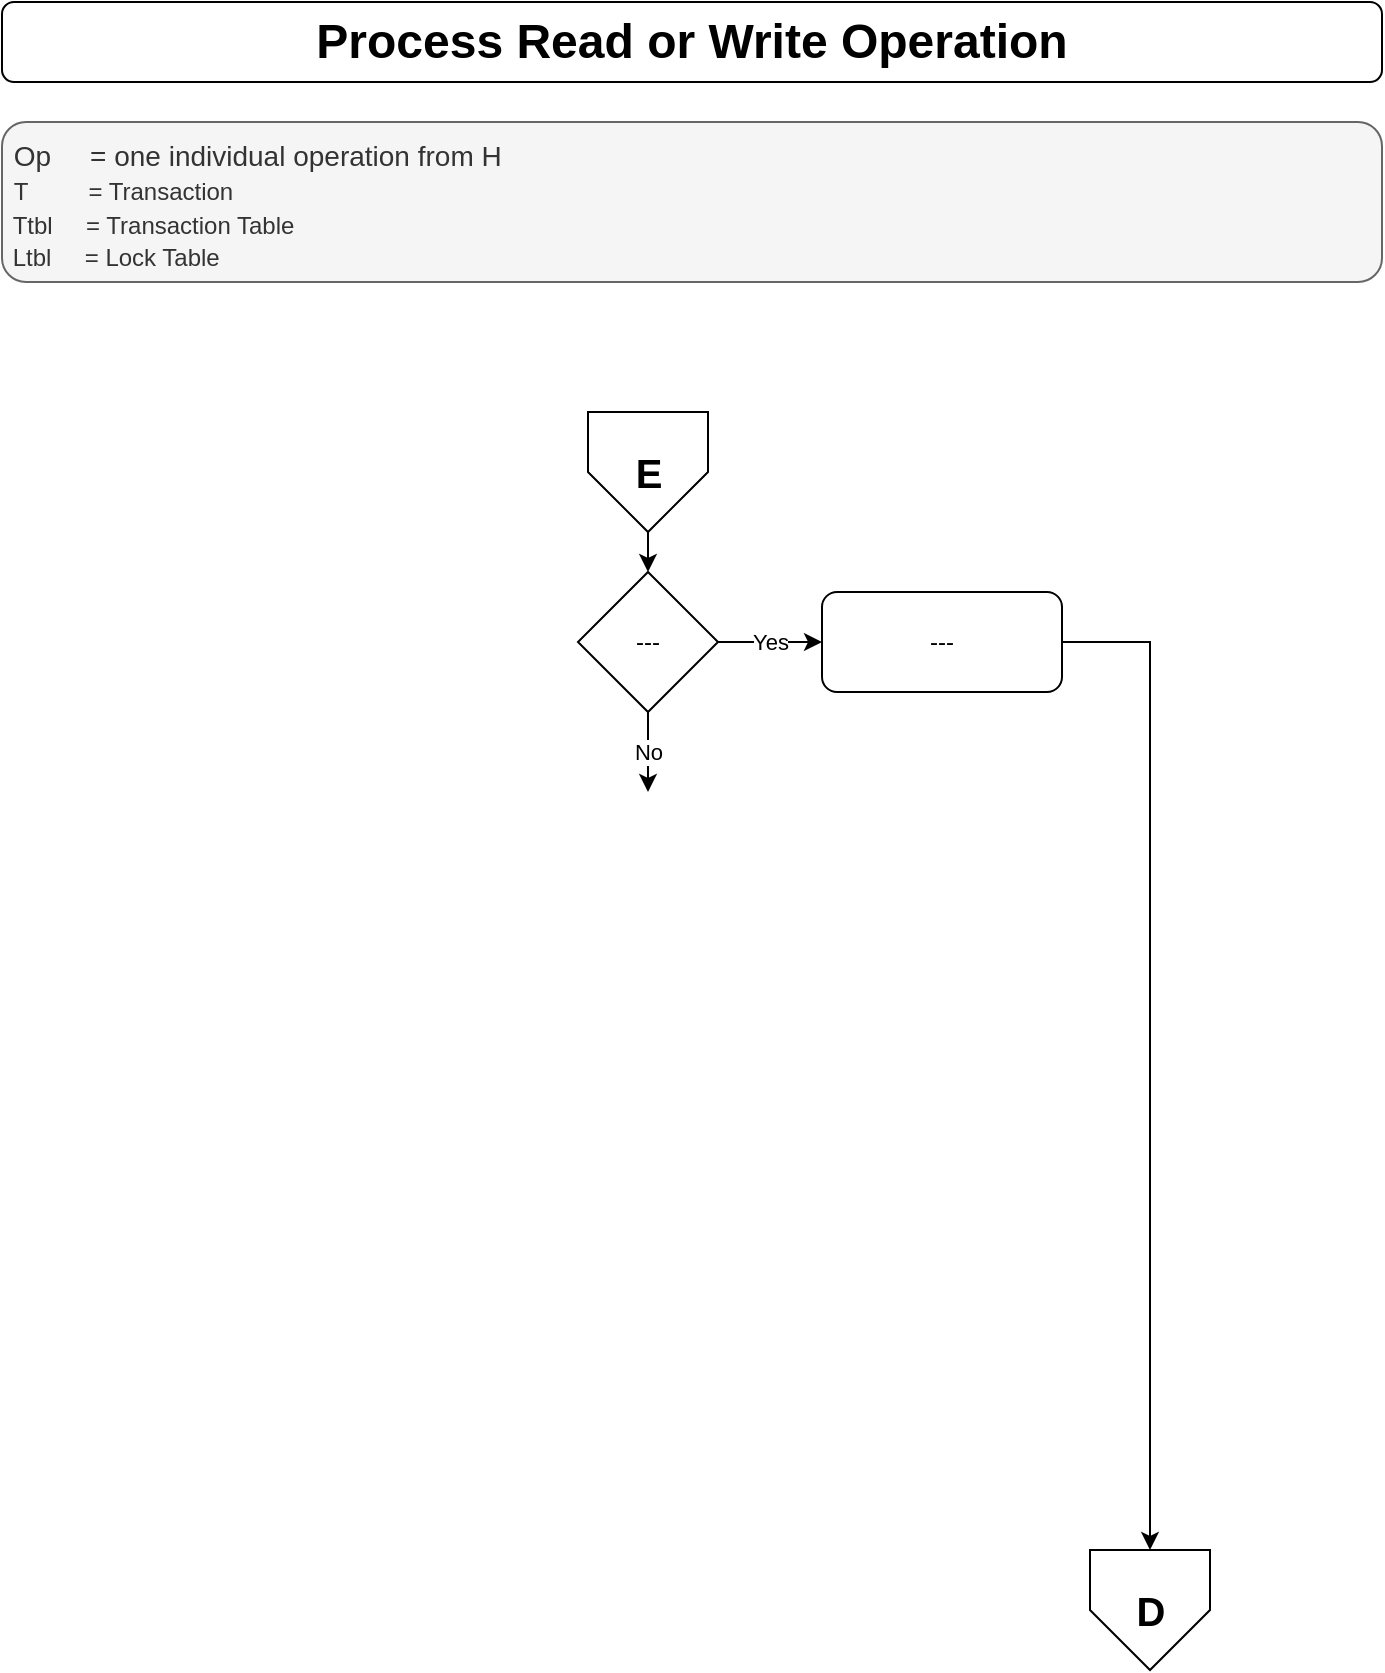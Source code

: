 <mxfile version="13.9.7" type="github">
  <diagram id="C5RBs43oDa-KdzZeNtuy" name="Page-1">
    <mxGraphModel dx="831" dy="515" grid="1" gridSize="10" guides="1" tooltips="1" connect="1" arrows="1" fold="1" page="1" pageScale="1" pageWidth="827" pageHeight="1169" math="0" shadow="0">
      <root>
        <mxCell id="WIyWlLk6GJQsqaUBKTNV-0" />
        <mxCell id="WIyWlLk6GJQsqaUBKTNV-1" parent="WIyWlLk6GJQsqaUBKTNV-0" />
        <mxCell id="MxyfuENbYduMKJOF5cX6-17" value="Process Read or Write Operation" style="rounded=1;whiteSpace=wrap;html=1;fontSize=24;glass=0;strokeWidth=1;shadow=0;fontStyle=1" parent="WIyWlLk6GJQsqaUBKTNV-1" vertex="1">
          <mxGeometry x="80" y="40" width="690" height="40" as="geometry" />
        </mxCell>
        <mxCell id="MxyfuENbYduMKJOF5cX6-45" value="&amp;nbsp;Op&amp;nbsp; &amp;nbsp; &amp;nbsp;= one individual operation from H&lt;br&gt;&amp;nbsp;&lt;span style=&quot;text-align: center ; font-size: 12px&quot;&gt;&lt;font style=&quot;font-size: 12px&quot;&gt;T&amp;nbsp; &amp;nbsp; &amp;nbsp; &amp;nbsp; &amp;nbsp;= Transaction&lt;br&gt;&amp;nbsp;Ttbl&amp;nbsp; &amp;nbsp; &amp;nbsp;= Transaction Table&lt;br&gt;&amp;nbsp;Ltbl&amp;nbsp; &amp;nbsp; &amp;nbsp;= Lock Table&lt;br&gt;&lt;/font&gt;&lt;/span&gt;" style="text;html=1;align=left;verticalAlign=top;whiteSpace=wrap;rounded=1;fontSize=14;labelBorderColor=none;spacingTop=2;spacingLeft=0;spacingBottom=0;spacingRight=0;spacing=2;perimeterSpacing=0;strokeWidth=1;labelPadding=-1;fillColor=#f5f5f5;strokeColor=#666666;fontColor=#333333;" parent="WIyWlLk6GJQsqaUBKTNV-1" vertex="1">
          <mxGeometry x="80" y="100" width="690" height="80" as="geometry" />
        </mxCell>
        <mxCell id="b_4wLnTa9Ot5EjCLIlPe-1" value="E" style="verticalLabelPosition=middle;verticalAlign=middle;html=1;shape=offPageConnector;rounded=0;size=0.5;labelPosition=center;align=center;fontSize=20;fontStyle=1" parent="WIyWlLk6GJQsqaUBKTNV-1" vertex="1">
          <mxGeometry x="373" y="245" width="60" height="60" as="geometry" />
        </mxCell>
        <mxCell id="P3ikQWSBlR8Jcj2DVICu-0" value="---" style="rhombus;whiteSpace=wrap;html=1;container=0;" parent="WIyWlLk6GJQsqaUBKTNV-1" vertex="1">
          <mxGeometry x="368" y="325" width="70" height="70" as="geometry" />
        </mxCell>
        <mxCell id="P3ikQWSBlR8Jcj2DVICu-1" style="edgeStyle=orthogonalEdgeStyle;rounded=0;orthogonalLoop=1;jettySize=auto;html=1;entryX=0.5;entryY=0;entryDx=0;entryDy=0;exitX=0.5;exitY=1;exitDx=0;exitDy=0;" parent="WIyWlLk6GJQsqaUBKTNV-1" source="b_4wLnTa9Ot5EjCLIlPe-1" target="P3ikQWSBlR8Jcj2DVICu-0" edge="1">
          <mxGeometry x="310" y="285" as="geometry">
            <mxPoint x="403" y="305" as="sourcePoint" />
            <mxPoint x="403" y="435" as="targetPoint" />
            <Array as="points" />
          </mxGeometry>
        </mxCell>
        <mxCell id="P3ikQWSBlR8Jcj2DVICu-2" value="---" style="rounded=1;whiteSpace=wrap;html=1;fontSize=12;glass=0;strokeWidth=1;shadow=0;container=0;" parent="WIyWlLk6GJQsqaUBKTNV-1" vertex="1">
          <mxGeometry x="490" y="335" width="120" height="50" as="geometry" />
        </mxCell>
        <mxCell id="P3ikQWSBlR8Jcj2DVICu-3" value="D" style="verticalLabelPosition=middle;verticalAlign=middle;html=1;shape=offPageConnector;rounded=0;size=0.5;labelPosition=center;align=center;fontSize=20;fontStyle=1" parent="WIyWlLk6GJQsqaUBKTNV-1" vertex="1">
          <mxGeometry x="624" y="814" width="60" height="60" as="geometry" />
        </mxCell>
        <mxCell id="P3ikQWSBlR8Jcj2DVICu-4" value="" style="endArrow=classic;html=1;exitX=1;exitY=0.5;exitDx=0;exitDy=0;entryX=0;entryY=0.5;entryDx=0;entryDy=0;edgeStyle=orthogonalEdgeStyle;" parent="WIyWlLk6GJQsqaUBKTNV-1" source="P3ikQWSBlR8Jcj2DVICu-0" target="P3ikQWSBlR8Jcj2DVICu-2" edge="1">
          <mxGeometry x="310" y="285" as="geometry">
            <mxPoint x="413" y="515" as="sourcePoint" />
            <mxPoint x="413" y="555" as="targetPoint" />
            <Array as="points" />
          </mxGeometry>
        </mxCell>
        <mxCell id="P3ikQWSBlR8Jcj2DVICu-5" value="Yes" style="edgeLabel;resizable=0;html=1;align=center;verticalAlign=middle;container=0;" parent="P3ikQWSBlR8Jcj2DVICu-4" connectable="0" vertex="1">
          <mxGeometry relative="1" as="geometry" />
        </mxCell>
        <mxCell id="P3ikQWSBlR8Jcj2DVICu-6" value="" style="endArrow=classic;html=1;exitX=0.5;exitY=1;exitDx=0;exitDy=0;edgeStyle=orthogonalEdgeStyle;entryX=0.5;entryY=0;entryDx=0;entryDy=0;" parent="WIyWlLk6GJQsqaUBKTNV-1" source="P3ikQWSBlR8Jcj2DVICu-0" edge="1">
          <mxGeometry x="310" y="285" as="geometry">
            <mxPoint x="378" y="480" as="sourcePoint" />
            <mxPoint x="403" y="435" as="targetPoint" />
            <Array as="points">
              <mxPoint x="403" y="435" />
            </Array>
          </mxGeometry>
        </mxCell>
        <mxCell id="P3ikQWSBlR8Jcj2DVICu-7" value="No" style="edgeLabel;resizable=0;html=1;align=center;verticalAlign=middle;container=0;" parent="P3ikQWSBlR8Jcj2DVICu-6" connectable="0" vertex="1">
          <mxGeometry relative="1" as="geometry" />
        </mxCell>
        <mxCell id="P3ikQWSBlR8Jcj2DVICu-8" style="edgeStyle=orthogonalEdgeStyle;rounded=0;orthogonalLoop=1;jettySize=auto;html=1;entryX=0.5;entryY=0;entryDx=0;entryDy=0;exitX=1;exitY=0.5;exitDx=0;exitDy=0;" parent="WIyWlLk6GJQsqaUBKTNV-1" source="P3ikQWSBlR8Jcj2DVICu-2" target="P3ikQWSBlR8Jcj2DVICu-3" edge="1">
          <mxGeometry x="320" y="295" as="geometry">
            <mxPoint x="413" y="315" as="sourcePoint" />
            <mxPoint x="413" y="335" as="targetPoint" />
            <Array as="points" />
          </mxGeometry>
        </mxCell>
      </root>
    </mxGraphModel>
  </diagram>
</mxfile>
